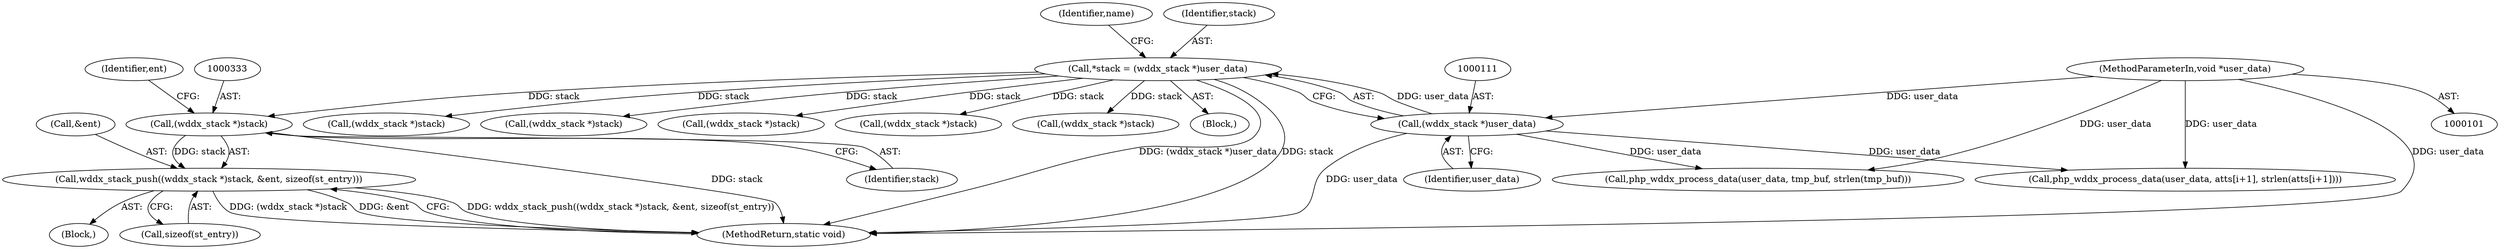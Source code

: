 digraph "0_php_2aae60461c2ff7b7fbcdd194c789ac841d0747d7@pointer" {
"1000332" [label="(Call,(wddx_stack *)stack)"];
"1000108" [label="(Call,*stack = (wddx_stack *)user_data)"];
"1000110" [label="(Call,(wddx_stack *)user_data)"];
"1000102" [label="(MethodParameterIn,void *user_data)"];
"1000331" [label="(Call,wddx_stack_push((wddx_stack *)stack, &ent, sizeof(st_entry)))"];
"1000108" [label="(Call,*stack = (wddx_stack *)user_data)"];
"1000116" [label="(Identifier,name)"];
"1000109" [label="(Identifier,stack)"];
"1000437" [label="(Call,(wddx_stack *)stack)"];
"1000102" [label="(MethodParameterIn,void *user_data)"];
"1000332" [label="(Call,(wddx_stack *)stack)"];
"1000402" [label="(Call,(wddx_stack *)stack)"];
"1000110" [label="(Call,(wddx_stack *)user_data)"];
"1000180" [label="(Call,(wddx_stack *)stack)"];
"1000452" [label="(Call,(wddx_stack *)stack)"];
"1000304" [label="(Block,)"];
"1000459" [label="(MethodReturn,static void)"];
"1000112" [label="(Identifier,user_data)"];
"1000227" [label="(Call,(wddx_stack *)stack)"];
"1000335" [label="(Call,&ent)"];
"1000334" [label="(Identifier,stack)"];
"1000336" [label="(Identifier,ent)"];
"1000337" [label="(Call,sizeof(st_entry))"];
"1000331" [label="(Call,wddx_stack_push((wddx_stack *)stack, &ent, sizeof(st_entry)))"];
"1000409" [label="(Call,php_wddx_process_data(user_data, atts[i+1], strlen(atts[i+1])))"];
"1000105" [label="(Block,)"];
"1000292" [label="(Call,php_wddx_process_data(user_data, tmp_buf, strlen(tmp_buf)))"];
"1000332" -> "1000331"  [label="AST: "];
"1000332" -> "1000334"  [label="CFG: "];
"1000333" -> "1000332"  [label="AST: "];
"1000334" -> "1000332"  [label="AST: "];
"1000336" -> "1000332"  [label="CFG: "];
"1000332" -> "1000459"  [label="DDG: stack"];
"1000332" -> "1000331"  [label="DDG: stack"];
"1000108" -> "1000332"  [label="DDG: stack"];
"1000108" -> "1000105"  [label="AST: "];
"1000108" -> "1000110"  [label="CFG: "];
"1000109" -> "1000108"  [label="AST: "];
"1000110" -> "1000108"  [label="AST: "];
"1000116" -> "1000108"  [label="CFG: "];
"1000108" -> "1000459"  [label="DDG: (wddx_stack *)user_data"];
"1000108" -> "1000459"  [label="DDG: stack"];
"1000110" -> "1000108"  [label="DDG: user_data"];
"1000108" -> "1000180"  [label="DDG: stack"];
"1000108" -> "1000227"  [label="DDG: stack"];
"1000108" -> "1000402"  [label="DDG: stack"];
"1000108" -> "1000437"  [label="DDG: stack"];
"1000108" -> "1000452"  [label="DDG: stack"];
"1000110" -> "1000112"  [label="CFG: "];
"1000111" -> "1000110"  [label="AST: "];
"1000112" -> "1000110"  [label="AST: "];
"1000110" -> "1000459"  [label="DDG: user_data"];
"1000102" -> "1000110"  [label="DDG: user_data"];
"1000110" -> "1000292"  [label="DDG: user_data"];
"1000110" -> "1000409"  [label="DDG: user_data"];
"1000102" -> "1000101"  [label="AST: "];
"1000102" -> "1000459"  [label="DDG: user_data"];
"1000102" -> "1000292"  [label="DDG: user_data"];
"1000102" -> "1000409"  [label="DDG: user_data"];
"1000331" -> "1000304"  [label="AST: "];
"1000331" -> "1000337"  [label="CFG: "];
"1000335" -> "1000331"  [label="AST: "];
"1000337" -> "1000331"  [label="AST: "];
"1000459" -> "1000331"  [label="CFG: "];
"1000331" -> "1000459"  [label="DDG: wddx_stack_push((wddx_stack *)stack, &ent, sizeof(st_entry))"];
"1000331" -> "1000459"  [label="DDG: (wddx_stack *)stack"];
"1000331" -> "1000459"  [label="DDG: &ent"];
}
